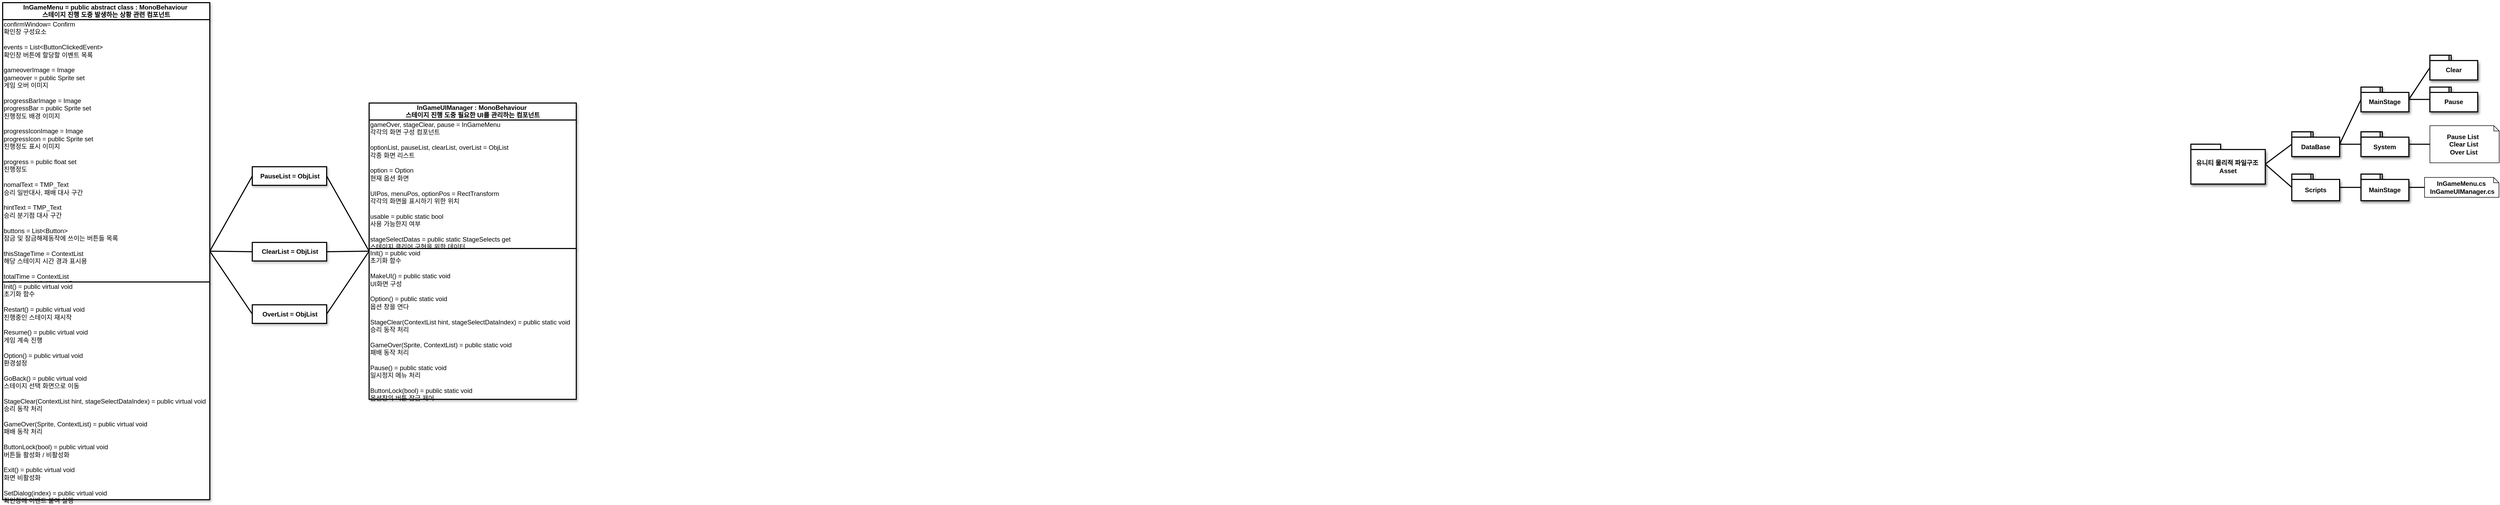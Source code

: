 <mxfile version="21.6.6" type="device">
  <diagram id="lUZkVCwg9ERrZkaZSjpY" name="페이지-1">
    <mxGraphModel dx="1434" dy="733" grid="1" gridSize="10" guides="1" tooltips="1" connect="1" arrows="1" fold="1" page="1" pageScale="1" pageWidth="827" pageHeight="1169" background="#FFFFFF" math="0" shadow="0">
      <root>
        <mxCell id="0" />
        <mxCell id="1" parent="0" />
        <mxCell id="2" style="shape=rect;fillColor=none;strokeColor=none;shadow=1;strokeWidth=2;opacity=100.0;gliffyId=0;" parent="1" vertex="1">
          <mxGeometry x="50" y="41" width="390" height="936" as="geometry" />
        </mxCell>
        <mxCell id="3" value="&lt;div style=&#39;width: 387.0px;height:auto;word-break: break-word;&#39;&gt;&lt;div align=&quot;center&quot;&gt;&lt;span style=&quot;font-size: 12px; font-family: Arial; white-space: pre-wrap; font-weight: bold; text-decoration: none; line-height: 14px; color: rgb(0, 0, 0);&quot;&gt;InGameMenu = public abstract class : MonoBehaviour &lt;/span&gt;&lt;/div&gt;&lt;div align=&quot;center&quot;&gt;&lt;span style=&quot;font-size: 12px; font-family: Arial; white-space: pre-wrap; font-weight: bold; text-decoration: none; line-height: 14px; color: rgb(0, 0, 0);&quot;&gt;스테이지 진행 도중 발생하는 상황 관련 컴포넌트&lt;/span&gt;&lt;/div&gt;&lt;/div&gt;" style="shape=rect;shadow=1;strokeWidth=2;fillColor=#ffffff;strokeColor=#000000;opacity=100.0;html=1;nl2Br=0;verticalAlign=top;align=center;spacingLeft=0.0;spacingRight=0;spacingTop=-5.0;spacingBottom=2;whiteSpace=wrap;gliffyId=1;" parent="2" vertex="1">
          <mxGeometry width="390" height="32" as="geometry" />
        </mxCell>
        <mxCell id="4" value="&lt;div style=&#39;width: 387.0px;height:auto;word-break: break-word;&#39;&gt;&lt;div align=&quot;left&quot;&gt;&lt;span style=&quot;font-size: 12px; font-family: Arial; white-space: pre-wrap; font-weight: normal; text-decoration: none; line-height: 14px; color: rgb(0, 0, 0);&quot;&gt;confirmWindow= Confirm &lt;/span&gt;&lt;/div&gt;&lt;div align=&quot;left&quot;&gt;&lt;span style=&quot;font-size: 12px; font-family: Arial; white-space: pre-wrap; font-weight: normal; text-decoration: none; line-height: 14px; color: rgb(0, 0, 0);&quot;&gt;확인창 구성요소 &lt;/span&gt;&lt;/div&gt;&lt;div align=&quot;left&quot;&gt;&lt;span style=&quot;font-size: 12px; font-family: Arial; white-space: pre-wrap; font-weight: normal; text-decoration: none; line-height: 14px; color: rgb(0, 0, 0);&quot;&gt; &lt;/span&gt;&lt;/div&gt;&lt;div align=&quot;left&quot;&gt;&lt;span style=&quot;font-size: 12px; font-family: Arial; white-space: pre-wrap; font-weight: normal; text-decoration: none; line-height: 14px; color: rgb(0, 0, 0);&quot;&gt;events = List&amp;lt;ButtonClickedEvent&amp;gt;  &lt;/span&gt;&lt;/div&gt;&lt;div align=&quot;left&quot;&gt;&lt;span style=&quot;font-size: 12px; font-family: Arial; white-space: pre-wrap; font-weight: normal; text-decoration: none; line-height: 14px; color: rgb(0, 0, 0);&quot;&gt;확인창 버튼에 할당할 이벤트 목록 &lt;/span&gt;&lt;/div&gt;&lt;div align=&quot;left&quot;&gt;&lt;span style=&quot;font-size: 12px; font-family: Arial; white-space: pre-wrap; font-weight: normal; text-decoration: none; line-height: 14px; color: rgb(0, 0, 0);&quot;&gt; &lt;/span&gt;&lt;/div&gt;&lt;div align=&quot;left&quot;&gt;&lt;span style=&quot;font-size: 12px; font-family: Arial; white-space: pre-wrap; font-weight: normal; text-decoration: none; line-height: 14px; color: rgb(0, 0, 0);&quot;&gt;gameoverImage = Image &lt;/span&gt;&lt;/div&gt;&lt;div align=&quot;left&quot;&gt;&lt;span style=&quot;font-size: 12px; font-family: Arial; white-space: pre-wrap; font-weight: normal; text-decoration: none; line-height: 14px; color: rgb(0, 0, 0);&quot;&gt;gameover = public Sprite set &lt;/span&gt;&lt;/div&gt;&lt;div align=&quot;left&quot;&gt;&lt;span style=&quot;font-size: 12px; font-family: Arial; white-space: pre-wrap; font-weight: normal; text-decoration: none; line-height: 14px; color: rgb(0, 0, 0);&quot;&gt;게임 오버 이미지 &lt;/span&gt;&lt;/div&gt;&lt;div align=&quot;left&quot;&gt;&lt;span style=&quot;font-size: 12px; font-family: Arial; white-space: pre-wrap; font-weight: normal; text-decoration: none; line-height: 14px; color: rgb(0, 0, 0);&quot;&gt; &lt;/span&gt;&lt;/div&gt;&lt;div align=&quot;left&quot;&gt;&lt;span style=&quot;font-size: 12px; font-family: Arial; white-space: pre-wrap; font-weight: normal; text-decoration: none; line-height: 14px; color: rgb(0, 0, 0);&quot;&gt;progressBarImage = Image &lt;/span&gt;&lt;/div&gt;&lt;div align=&quot;left&quot;&gt;&lt;span style=&quot;font-size: 12px; font-family: Arial; white-space: pre-wrap; font-weight: normal; text-decoration: none; line-height: 14px; color: rgb(0, 0, 0);&quot;&gt;progressBar = public Sprite set &lt;/span&gt;&lt;/div&gt;&lt;div align=&quot;left&quot;&gt;&lt;span style=&quot;font-size: 12px; font-family: Arial; white-space: pre-wrap; font-weight: normal; text-decoration: none; line-height: 14px; color: rgb(0, 0, 0);&quot;&gt;진행정도 배경 이미지 &lt;/span&gt;&lt;/div&gt;&lt;div align=&quot;left&quot;&gt;&lt;span style=&quot;font-size: 12px; font-family: Arial; white-space: pre-wrap; font-weight: normal; text-decoration: none; line-height: 14px; color: rgb(0, 0, 0);&quot;&gt; &lt;/span&gt;&lt;/div&gt;&lt;div align=&quot;left&quot;&gt;&lt;span style=&quot;font-size: 12px; font-family: Arial; white-space: pre-wrap; font-weight: normal; text-decoration: none; line-height: 14px; color: rgb(0, 0, 0);&quot;&gt;progressIconImage = Image &lt;/span&gt;&lt;/div&gt;&lt;div align=&quot;left&quot;&gt;&lt;span style=&quot;font-size: 12px; font-family: Arial; white-space: pre-wrap; font-weight: normal; text-decoration: none; line-height: 14px; color: rgb(0, 0, 0);&quot;&gt;progressIcon = public Sprite set &lt;/span&gt;&lt;/div&gt;&lt;div align=&quot;left&quot;&gt;&lt;span style=&quot;font-size: 12px; font-family: Arial; white-space: pre-wrap; font-weight: normal; text-decoration: none; line-height: 14px; color: rgb(0, 0, 0);&quot;&gt;진행정도 표시 이미지 &lt;/span&gt;&lt;/div&gt;&lt;div align=&quot;left&quot;&gt;&lt;span style=&quot;font-size: 12px; font-family: Arial; white-space: pre-wrap; font-weight: normal; text-decoration: none; line-height: 14px; color: rgb(0, 0, 0);&quot;&gt; &lt;/span&gt;&lt;/div&gt;&lt;div align=&quot;left&quot;&gt;&lt;span style=&quot;font-size: 12px; font-family: Arial; white-space: pre-wrap; font-weight: normal; text-decoration: none; line-height: 14px; color: rgb(0, 0, 0);&quot;&gt;progress = public float set &lt;/span&gt;&lt;/div&gt;&lt;div align=&quot;left&quot;&gt;&lt;span style=&quot;font-size: 12px; font-family: Arial; white-space: pre-wrap; font-weight: normal; text-decoration: none; line-height: 14px; color: rgb(0, 0, 0);&quot;&gt;진행정도 &lt;/span&gt;&lt;/div&gt;&lt;div align=&quot;left&quot;&gt;&lt;span style=&quot;font-size: 12px; font-family: Arial; white-space: pre-wrap; font-weight: normal; text-decoration: none; line-height: 14px; color: rgb(0, 0, 0);&quot;&gt; &lt;/span&gt;&lt;/div&gt;&lt;div align=&quot;left&quot;&gt;&lt;span style=&quot;font-size: 12px; font-family: Arial; white-space: pre-wrap; font-weight: normal; text-decoration: none; line-height: 14px; color: rgb(0, 0, 0);&quot;&gt;nomalText = TMP_Text &lt;/span&gt;&lt;/div&gt;&lt;div align=&quot;left&quot;&gt;&lt;span style=&quot;font-size: 12px; font-family: Arial; white-space: pre-wrap; font-weight: normal; text-decoration: none; line-height: 14px; color: rgb(0, 0, 0);&quot;&gt;승리 일반대사, 패배 대사 구간 &lt;/span&gt;&lt;/div&gt;&lt;div align=&quot;left&quot;&gt;&lt;span style=&quot;font-size: 12px; font-family: Arial; white-space: pre-wrap; font-weight: normal; text-decoration: none; line-height: 14px; color: rgb(0, 0, 0);&quot;&gt; &lt;/span&gt;&lt;/div&gt;&lt;div align=&quot;left&quot;&gt;&lt;span style=&quot;font-size: 12px; font-family: Arial; white-space: pre-wrap; font-weight: normal; text-decoration: none; line-height: 14px; color: rgb(0, 0, 0);&quot;&gt;hintText = TMP_Text &lt;/span&gt;&lt;/div&gt;&lt;div align=&quot;left&quot;&gt;&lt;span style=&quot;font-size: 12px; font-family: Arial; white-space: pre-wrap; font-weight: normal; text-decoration: none; line-height: 14px; color: rgb(0, 0, 0);&quot;&gt;승리 분기점 대사 구간 &lt;/span&gt;&lt;/div&gt;&lt;div align=&quot;left&quot;&gt;&lt;span style=&quot;font-size: 12px; font-family: Arial; white-space: pre-wrap; font-weight: normal; text-decoration: none; line-height: 14px; color: rgb(0, 0, 0);&quot;&gt; &lt;/span&gt;&lt;/div&gt;&lt;div align=&quot;left&quot;&gt;&lt;span style=&quot;font-size: 12px; font-family: Arial; white-space: pre-wrap; font-weight: normal; text-decoration: none; line-height: 14px; color: rgb(0, 0, 0);&quot;&gt;buttons = List&amp;lt;Button&amp;gt; &lt;/span&gt;&lt;/div&gt;&lt;div align=&quot;left&quot;&gt;&lt;span style=&quot;font-size: 12px; font-family: Arial; white-space: pre-wrap; font-weight: normal; text-decoration: none; line-height: 14px; color: rgb(0, 0, 0);&quot;&gt;잠금 및 잠금해제동작에 쓰이는 버튼들 목록 &lt;/span&gt;&lt;/div&gt;&lt;div align=&quot;left&quot;&gt;&lt;span style=&quot;font-size: 12px; font-family: Arial; white-space: pre-wrap; font-weight: normal; text-decoration: none; line-height: 14px; color: rgb(0, 0, 0);&quot;&gt; &lt;/span&gt;&lt;/div&gt;&lt;div align=&quot;left&quot;&gt;&lt;span style=&quot;font-size: 12px; font-family: Arial; white-space: pre-wrap; font-weight: normal; text-decoration: none; line-height: 14px; color: rgb(0, 0, 0);&quot;&gt;thisStageTime = ContextList  &lt;/span&gt;&lt;/div&gt;&lt;div align=&quot;left&quot;&gt;&lt;span style=&quot;font-size: 12px; font-family: Arial; white-space: pre-wrap; font-weight: normal; text-decoration: none; line-height: 14px; color: rgb(0, 0, 0);&quot;&gt;해당 스테이지 시간 경과 표시용 &lt;/span&gt;&lt;/div&gt;&lt;div align=&quot;left&quot;&gt;&lt;span style=&quot;font-size: 12px; font-family: Arial; white-space: pre-wrap; font-weight: normal; text-decoration: none; line-height: 14px; color: rgb(0, 0, 0);&quot;&gt; &lt;/span&gt;&lt;/div&gt;&lt;div align=&quot;left&quot;&gt;&lt;span style=&quot;font-size: 12px; font-family: Arial; white-space: pre-wrap; font-weight: normal; text-decoration: none; line-height: 14px; color: rgb(0, 0, 0);&quot;&gt;totalTime = ContextList  &lt;/span&gt;&lt;/div&gt;&lt;div align=&quot;left&quot;&gt;&lt;span style=&quot;font-size: 12px; font-family: Arial; white-space: pre-wrap; font-weight: normal; text-decoration: none; line-height: 14px; color: rgb(0, 0, 0);&quot;&gt;전체 게임 진행시간 표기용&lt;/span&gt;&lt;/div&gt;&lt;/div&gt;" style="shape=rect;shadow=1;strokeWidth=2;fillColor=#ffffff;strokeColor=#000000;opacity=100.0;html=1;nl2Br=0;verticalAlign=top;align=left;spacingLeft=0.0;spacingRight=0;spacingTop=-5.0;spacingBottom=2;whiteSpace=wrap;gliffyId=3;" parent="2" vertex="1">
          <mxGeometry y="32" width="390" height="494" as="geometry" />
        </mxCell>
        <mxCell id="5" value="&lt;div style=&#39;width: 387.0px;height:auto;word-break: break-word;&#39;&gt;&lt;div align=&quot;left&quot;&gt;&lt;span style=&quot;font-size: 12px; font-family: Arial; white-space: pre-wrap; font-weight: normal; text-decoration: none; line-height: 14px; color: rgb(0, 0, 0);&quot;&gt;Init() = public virtual void &lt;/span&gt;&lt;/div&gt;&lt;div align=&quot;left&quot;&gt;&lt;span style=&quot;font-size: 12px; font-family: Arial; white-space: pre-wrap; font-weight: normal; text-decoration: none; line-height: 14px; color: rgb(0, 0, 0);&quot;&gt;초기화 함수 &lt;/span&gt;&lt;/div&gt;&lt;div align=&quot;left&quot;&gt;&lt;span style=&quot;font-size: 12px; font-family: Arial; white-space: pre-wrap; font-weight: normal; text-decoration: none; line-height: 14px; color: rgb(0, 0, 0);&quot;&gt; &lt;/span&gt;&lt;/div&gt;&lt;div align=&quot;left&quot;&gt;&lt;span style=&quot;font-size: 12px; font-family: Arial; white-space: pre-wrap; font-weight: normal; text-decoration: none; line-height: 14px; color: rgb(0, 0, 0);&quot;&gt;Restart() = public virtual void &lt;/span&gt;&lt;/div&gt;&lt;div align=&quot;left&quot;&gt;&lt;span style=&quot;font-size: 12px; font-family: Arial; white-space: pre-wrap; font-weight: normal; text-decoration: none; line-height: 14px; color: rgb(0, 0, 0);&quot;&gt;진행중인 스테이지 재시작 &lt;/span&gt;&lt;/div&gt;&lt;div align=&quot;left&quot;&gt;&lt;span style=&quot;font-size: 12px; font-family: Arial; white-space: pre-wrap; font-weight: normal; text-decoration: none; line-height: 14px; color: rgb(0, 0, 0);&quot;&gt; &lt;/span&gt;&lt;/div&gt;&lt;div align=&quot;left&quot;&gt;&lt;span style=&quot;font-size: 12px; font-family: Arial; white-space: pre-wrap; font-weight: normal; text-decoration: none; line-height: 14px; color: rgb(0, 0, 0);&quot;&gt;Resume() = public virtual void &lt;/span&gt;&lt;/div&gt;&lt;div align=&quot;left&quot;&gt;&lt;span style=&quot;font-size: 12px; font-family: Arial; white-space: pre-wrap; font-weight: normal; text-decoration: none; line-height: 14px; color: rgb(0, 0, 0);&quot;&gt;게임 계속 진행 &lt;/span&gt;&lt;/div&gt;&lt;div align=&quot;left&quot;&gt;&lt;span style=&quot;font-size: 12px; font-family: Arial; white-space: pre-wrap; font-weight: normal; text-decoration: none; line-height: 14px; color: rgb(0, 0, 0);&quot;&gt; &lt;/span&gt;&lt;/div&gt;&lt;div align=&quot;left&quot;&gt;&lt;span style=&quot;font-size: 12px; font-family: Arial; white-space: pre-wrap; font-weight: normal; text-decoration: none; line-height: 14px; color: rgb(0, 0, 0);&quot;&gt;Option() = public virtual void &lt;/span&gt;&lt;/div&gt;&lt;div align=&quot;left&quot;&gt;&lt;span style=&quot;font-size: 12px; font-family: Arial; white-space: pre-wrap; font-weight: normal; text-decoration: none; line-height: 14px; color: rgb(0, 0, 0);&quot;&gt;환경설정 &lt;/span&gt;&lt;/div&gt;&lt;div align=&quot;left&quot;&gt;&lt;span style=&quot;font-size: 12px; font-family: Arial; white-space: pre-wrap; font-weight: normal; text-decoration: none; line-height: 14px; color: rgb(0, 0, 0);&quot;&gt; &lt;/span&gt;&lt;/div&gt;&lt;div align=&quot;left&quot;&gt;&lt;span style=&quot;font-size: 12px; font-family: Arial; white-space: pre-wrap; font-weight: normal; text-decoration: none; line-height: 14px; color: rgb(0, 0, 0);&quot;&gt;GoBack() = public virtual void &lt;/span&gt;&lt;/div&gt;&lt;div align=&quot;left&quot;&gt;&lt;span style=&quot;font-size: 12px; font-family: Arial; white-space: pre-wrap; font-weight: normal; text-decoration: none; line-height: 14px; color: rgb(0, 0, 0);&quot;&gt;스테이지 선택 화면으로 이동 &lt;/span&gt;&lt;/div&gt;&lt;div align=&quot;left&quot;&gt;&lt;span style=&quot;font-size: 12px; font-family: Arial; white-space: pre-wrap; font-weight: normal; text-decoration: none; line-height: 14px; color: rgb(0, 0, 0);&quot;&gt; &lt;/span&gt;&lt;/div&gt;&lt;div align=&quot;left&quot;&gt;&lt;span style=&quot;font-size: 12px; font-family: Arial; white-space: pre-wrap; font-weight: normal; text-decoration: none; line-height: 14px; color: rgb(0, 0, 0);&quot;&gt;StageClear(ContextList hint, stageSelectDataIndex) = public virtual void &lt;/span&gt;&lt;/div&gt;&lt;div align=&quot;left&quot;&gt;&lt;span style=&quot;font-size: 12px; font-family: Arial; white-space: pre-wrap; font-weight: normal; text-decoration: none; line-height: 14px; color: rgb(0, 0, 0);&quot;&gt;승리 동작 처리 &lt;/span&gt;&lt;/div&gt;&lt;div align=&quot;left&quot;&gt;&lt;span style=&quot;font-size: 12px; font-family: Arial; white-space: pre-wrap; font-weight: normal; text-decoration: none; line-height: 14px; color: rgb(0, 0, 0);&quot;&gt; &lt;/span&gt;&lt;/div&gt;&lt;div align=&quot;left&quot;&gt;&lt;span style=&quot;font-size: 12px; font-family: Arial; white-space: pre-wrap; font-weight: normal; text-decoration: none; line-height: 14px; color: rgb(0, 0, 0);&quot;&gt;GameOver(Sprite, ContextList) = public virtual void &lt;/span&gt;&lt;/div&gt;&lt;div align=&quot;left&quot;&gt;&lt;span style=&quot;font-size: 12px; font-family: Arial; white-space: pre-wrap; font-weight: normal; text-decoration: none; line-height: 14px; color: rgb(0, 0, 0);&quot;&gt;패배 동작 처리 &lt;/span&gt;&lt;/div&gt;&lt;div align=&quot;left&quot;&gt;&lt;span style=&quot;font-size: 12px; font-family: Arial; white-space: pre-wrap; font-weight: normal; text-decoration: none; line-height: 14px; color: rgb(0, 0, 0);&quot;&gt; &lt;/span&gt;&lt;/div&gt;&lt;div align=&quot;left&quot;&gt;&lt;span style=&quot;font-size: 12px; font-family: Arial; white-space: pre-wrap; font-weight: normal; text-decoration: none; line-height: 14px; color: rgb(0, 0, 0);&quot;&gt;ButtonLock(bool) = public virtual void &lt;/span&gt;&lt;/div&gt;&lt;div align=&quot;left&quot;&gt;&lt;span style=&quot;font-size: 12px; font-family: Arial; white-space: pre-wrap; font-weight: normal; text-decoration: none; line-height: 14px; color: rgb(0, 0, 0);&quot;&gt;버튼들 활성화 / 비활성화 &lt;/span&gt;&lt;/div&gt;&lt;div align=&quot;left&quot;&gt;&lt;span style=&quot;font-size: 12px; font-family: Arial; white-space: pre-wrap; font-weight: normal; text-decoration: none; line-height: 14px; color: rgb(0, 0, 0);&quot;&gt; &lt;/span&gt;&lt;/div&gt;&lt;div align=&quot;left&quot;&gt;&lt;span style=&quot;font-size: 12px; font-family: Arial; white-space: pre-wrap; font-weight: normal; text-decoration: none; line-height: 14px; color: rgb(0, 0, 0);&quot;&gt;Exit() = public virtual void &lt;/span&gt;&lt;/div&gt;&lt;div align=&quot;left&quot;&gt;&lt;span style=&quot;font-size: 12px; font-family: Arial; white-space: pre-wrap; font-weight: normal; text-decoration: none; line-height: 14px; color: rgb(0, 0, 0);&quot;&gt;화면 비활성화 &lt;/span&gt;&lt;/div&gt;&lt;div align=&quot;left&quot;&gt;&lt;span style=&quot;font-size: 12px; font-family: Arial; white-space: pre-wrap; font-weight: normal; text-decoration: none; line-height: 14px; color: rgb(0, 0, 0);&quot;&gt; &lt;/span&gt;&lt;/div&gt;&lt;div align=&quot;left&quot;&gt;&lt;span style=&quot;font-size: 12px; font-family: Arial; white-space: pre-wrap; font-weight: normal; text-decoration: none; line-height: 14px; color: rgb(0, 0, 0);&quot;&gt;SetDialog(index) = public virtual void  &lt;/span&gt;&lt;/div&gt;&lt;div align=&quot;left&quot;&gt;&lt;span style=&quot;font-size: 12px; font-family: Arial; white-space: pre-wrap; font-weight: normal; text-decoration: none; line-height: 14px; color: rgb(0, 0, 0);&quot;&gt;확인창에 이벤트 붙여 실행&lt;/span&gt;&lt;/div&gt;&lt;/div&gt;" style="shape=rect;shadow=1;strokeWidth=2;fillColor=#ffffff;strokeColor=#000000;opacity=100.0;html=1;nl2Br=0;verticalAlign=top;align=left;spacingLeft=0.0;spacingRight=0;spacingTop=-5.0;spacingBottom=2;whiteSpace=wrap;gliffyId=5;" parent="2" vertex="1">
          <mxGeometry y="526" width="390" height="410" as="geometry" />
        </mxCell>
        <mxCell id="6" style="shape=folder;fontStyle=1;spacingTop=10;tabWidth=40;tabHeight=14;tabPosition=left;shadow=1;strokeWidth=2;fillColor=#FFFFFF;strokeColor=#000000;opacity=100.0;gliffyId=235;" parent="1" vertex="1">
          <mxGeometry x="4170" y="307.568" width="140" height="75" as="geometry" />
        </mxCell>
        <mxCell id="7" style="shape=rect;shadow=1;strokeWidth=2;fillColor=#FFFFFF;strokeColor=#000000;opacity=100.0;gliffyId=236;" parent="6" vertex="1">
          <mxGeometry width="56" height="10" as="geometry" />
        </mxCell>
        <mxCell id="8" value="&lt;div style=&#39;width: 137.0px;height:auto;word-break: break-word;&#39;&gt;&lt;div align=&quot;center&quot;&gt;&lt;span style=&quot;font-size: 12px; font-family: Arial; white-space: pre-wrap; font-weight: bold; text-decoration: none; line-height: 14px; color: rgb(0, 0, 0);&quot;&gt;유니티 물리적 파일구조 &lt;/span&gt;&lt;/div&gt;&lt;div align=&quot;center&quot;&gt;&lt;span style=&quot;font-size: 12px; font-family: Arial; white-space: pre-wrap; font-weight: bold; text-decoration: none; line-height: 14px; color: rgb(0, 0, 0);&quot;&gt;Asset&lt;/span&gt;&lt;/div&gt;&lt;/div&gt;" style="shape=rect;shadow=1;strokeWidth=2;fillColor=#FFFFFF;strokeColor=#000000;opacity=100.0;html=1;nl2Br=0;verticalAlign=middle;align=center;spacingLeft=0.0;spacingRight=0;whiteSpace=wrap;gliffyId=237;" parent="6" vertex="1">
          <mxGeometry y="10" width="140" height="65" as="geometry" />
        </mxCell>
        <mxCell id="9" style="shape=folder;fontStyle=1;spacingTop=10;tabWidth=40;tabHeight=14;tabPosition=left;shadow=1;strokeWidth=2;fillColor=#FFFFFF;strokeColor=#000000;opacity=100.0;gliffyId=226;" parent="1" vertex="1">
          <mxGeometry x="4360" y="363.901" width="90" height="50" as="geometry" />
        </mxCell>
        <mxCell id="10" style="shape=rect;shadow=1;strokeWidth=2;fillColor=#FFFFFF;strokeColor=#000000;opacity=100.0;gliffyId=227;" parent="9" vertex="1">
          <mxGeometry width="36" height="10" as="geometry" />
        </mxCell>
        <mxCell id="11" value="&lt;div style=&#39;width: 87.0px;height:auto;word-break: break-word;&#39;&gt;&lt;div align=&quot;center&quot;&gt;&lt;span style=&quot;font-size: 12px; font-family: Arial; white-space: pre-wrap; font-weight: bold; text-decoration: none; line-height: 14px; color: rgb(0, 0, 0);&quot;&gt;Scripts&lt;/span&gt;&lt;/div&gt;&lt;/div&gt;" style="shape=rect;shadow=1;strokeWidth=2;fillColor=#FFFFFF;strokeColor=#000000;opacity=100.0;html=1;nl2Br=0;verticalAlign=middle;align=center;spacingLeft=0.0;spacingRight=0;whiteSpace=wrap;gliffyId=228;" parent="9" vertex="1">
          <mxGeometry y="10" width="90" height="40" as="geometry" />
        </mxCell>
        <mxCell id="12" style="shape=filledEdge;strokeWidth=2;strokeColor=#000000;fillColor=none;startArrow=none;startFill=0;startSize=6;endArrow=none;endFill=0;endSize=6;rounded=0;gliffyId=225;exitX=0.0;exitY=0.5;exitPerimeter=0;entryX=1.0;entryY=0.5;entryPerimeter=0;" parent="1" source="9" target="6" edge="1">
          <mxGeometry width="100" height="100" relative="1" as="geometry">
            <Array as="points">
              <mxPoint x="4360" y="388.901" />
              <mxPoint x="4310" y="345.068" />
            </Array>
          </mxGeometry>
        </mxCell>
        <mxCell id="13" value="&lt;div style=&#39;width: 131.4px;height:auto;word-break: break-word;&#39;&gt;&lt;div align=&quot;center&quot;&gt;&lt;span style=&quot;font-size: 12px; font-family: Arial; white-space: pre-wrap; font-weight: bold; text-decoration: none; line-height: 14px; color: rgb(0, 0, 0);&quot;&gt;InGameMenu.cs &lt;/span&gt;&lt;/div&gt;&lt;div align=&quot;center&quot;&gt;&lt;span style=&quot;font-size: 12px; font-family: Arial; white-space: pre-wrap; font-weight: bold; text-decoration: none; line-height: 14px; color: rgb(0, 0, 0);&quot;&gt;InGameUIManager.cs&lt;/span&gt;&lt;/div&gt;&lt;/div&gt;" style="shape=note;size=10;shadow=0;strokeWidth=1;fillColor=#FFFFFF;strokeColor=#000000;opacity=100.0;html=1;nl2Br=0;verticalAlign=middle;align=center;spacingLeft=2.8;spacingRight=0;whiteSpace=wrap;gliffyId=218;" parent="1" vertex="1">
          <mxGeometry x="4610" y="370.151" width="140" height="37.5" as="geometry" />
        </mxCell>
        <mxCell id="14" style="shape=filledEdge;strokeWidth=2;strokeColor=#000000;fillColor=none;startArrow=none;startFill=0;startSize=6;endArrow=none;endFill=0;endSize=6;rounded=0;gliffyId=217;edgeStyle=orthogonalEdgeStyle;" parent="1" source="13" target="15" edge="1">
          <mxGeometry width="100" height="100" relative="1" as="geometry">
            <Array as="points">
              <mxPoint x="4610" y="388.901" />
              <mxPoint x="4580.353" y="388.901" />
            </Array>
          </mxGeometry>
        </mxCell>
        <mxCell id="15" style="shape=folder;fontStyle=1;spacingTop=10;tabWidth=40;tabHeight=14;tabPosition=left;shadow=1;strokeWidth=2;fillColor=#FFFFFF;strokeColor=#000000;opacity=100.0;gliffyId=194;" parent="1" vertex="1">
          <mxGeometry x="4490.353" y="363.901" width="90" height="50" as="geometry" />
        </mxCell>
        <mxCell id="16" style="shape=rect;shadow=1;strokeWidth=2;fillColor=#FFFFFF;strokeColor=#000000;opacity=100.0;gliffyId=195;" parent="15" vertex="1">
          <mxGeometry width="36" height="10" as="geometry" />
        </mxCell>
        <mxCell id="17" value="&lt;div style=&#39;width: 87.0px;height:auto;word-break: break-word;&#39;&gt;&lt;div align=&quot;center&quot;&gt;&lt;span style=&quot;font-size: 12px; font-family: Arial; white-space: pre-wrap; font-weight: bold; text-decoration: none; line-height: 14px; color: rgb(0, 0, 0);&quot;&gt;MainStage&lt;/span&gt;&lt;/div&gt;&lt;/div&gt;" style="shape=rect;shadow=1;strokeWidth=2;fillColor=#FFFFFF;strokeColor=#000000;opacity=100.0;html=1;nl2Br=0;verticalAlign=middle;align=center;spacingLeft=0.0;spacingRight=0;whiteSpace=wrap;gliffyId=196;" parent="15" vertex="1">
          <mxGeometry y="10" width="90" height="40" as="geometry" />
        </mxCell>
        <mxCell id="18" style="shape=filledEdge;strokeWidth=2;strokeColor=#000000;fillColor=none;startArrow=none;startFill=0;startSize=6;endArrow=none;endFill=0;endSize=6;rounded=0;gliffyId=193;edgeStyle=orthogonalEdgeStyle;" parent="1" source="15" target="9" edge="1">
          <mxGeometry width="100" height="100" relative="1" as="geometry">
            <Array as="points">
              <mxPoint x="4490.353" y="388.901" />
              <mxPoint x="4450" y="388.901" />
            </Array>
          </mxGeometry>
        </mxCell>
        <mxCell id="19" style="shape=folder;fontStyle=1;spacingTop=10;tabWidth=40;tabHeight=14;tabPosition=left;shadow=1;strokeWidth=2;fillColor=#FFFFFF;strokeColor=#000000;opacity=100.0;gliffyId=189;" parent="1" vertex="1">
          <mxGeometry x="4360" y="284.287" width="90" height="46.562" as="geometry" />
        </mxCell>
        <mxCell id="20" style="shape=rect;shadow=1;strokeWidth=2;fillColor=#FFFFFF;strokeColor=#000000;opacity=100.0;gliffyId=190;" parent="19" vertex="1">
          <mxGeometry width="36" height="10" as="geometry" />
        </mxCell>
        <mxCell id="21" value="&lt;div style=&#39;width: 87.0px;height:auto;word-break: break-word;&#39;&gt;&lt;div align=&quot;center&quot;&gt;&lt;span style=&quot;font-size: 12px; font-family: Arial; white-space: pre-wrap; font-weight: bold; text-decoration: none; line-height: 14px; color: rgb(0, 0, 0);&quot;&gt;DataBase&lt;/span&gt;&lt;/div&gt;&lt;/div&gt;" style="shape=rect;shadow=1;strokeWidth=2;fillColor=#FFFFFF;strokeColor=#000000;opacity=100.0;html=1;nl2Br=0;verticalAlign=middle;align=center;spacingLeft=0.0;spacingRight=0;whiteSpace=wrap;gliffyId=191;" parent="19" vertex="1">
          <mxGeometry y="10" width="90" height="36.562" as="geometry" />
        </mxCell>
        <mxCell id="22" style="shape=filledEdge;strokeWidth=2;strokeColor=#000000;fillColor=none;startArrow=none;startFill=0;startSize=6;endArrow=none;endFill=0;endSize=6;rounded=0;gliffyId=188;exitX=1.0;exitY=0.5;exitPerimeter=0;entryX=0.0;entryY=0.5;entryPerimeter=0;" parent="1" source="6" target="19" edge="1">
          <mxGeometry width="100" height="100" relative="1" as="geometry">
            <Array as="points">
              <mxPoint x="4310" y="345.068" />
              <mxPoint x="4360" y="307.568" />
            </Array>
          </mxGeometry>
        </mxCell>
        <mxCell id="23" style="shape=rect;fillColor=none;strokeColor=none;shadow=1;strokeWidth=2;opacity=100.0;gliffyId=254;" parent="1" vertex="1">
          <mxGeometry x="740" y="230" width="390" height="558" as="geometry" />
        </mxCell>
        <mxCell id="24" value="&lt;div style=&#39;width: 387.0px;height:auto;word-break: break-word;&#39;&gt;&lt;div align=&quot;center&quot;&gt;&lt;span style=&quot;font-size: 12px; font-family: Arial; white-space: pre-wrap; font-weight: bold; text-decoration: none; line-height: 14px; color: rgb(0, 0, 0);&quot;&gt;InGameUIManager : MonoBehaviour &lt;/span&gt;&lt;/div&gt;&lt;div align=&quot;center&quot;&gt;&lt;span style=&quot;font-size: 12px; font-family: Arial; white-space: pre-wrap; font-weight: bold; text-decoration: none; line-height: 14px; color: rgb(0, 0, 0);&quot;&gt;스테이지 진행 도중 필요한 UI를 관리하는 컴포넌트&lt;/span&gt;&lt;/div&gt;&lt;/div&gt;" style="shape=rect;shadow=1;strokeWidth=2;fillColor=#ffffff;strokeColor=#000000;opacity=100.0;html=1;nl2Br=0;verticalAlign=top;align=center;spacingLeft=0.0;spacingRight=0;spacingTop=-5.0;spacingBottom=2;whiteSpace=wrap;gliffyId=255;" parent="23" vertex="1">
          <mxGeometry width="390" height="32" as="geometry" />
        </mxCell>
        <mxCell id="25" value="&lt;div style=&#39;width: 387.0px;height:auto;word-break: break-word;&#39;&gt;&lt;div align=&quot;left&quot;&gt;&lt;span style=&quot;font-size: 12px; font-family: Arial; white-space: pre-wrap; font-weight: normal; text-decoration: none; line-height: 14px; color: rgb(0, 0, 0);&quot;&gt;gameOver, stageClear, pause = InGameMenu  &lt;/span&gt;&lt;/div&gt;&lt;div align=&quot;left&quot;&gt;&lt;span style=&quot;font-size: 12px; font-family: Arial; white-space: pre-wrap; font-weight: normal; text-decoration: none; line-height: 14px; color: rgb(0, 0, 0);&quot;&gt;각각의 화면 구성 컴포넌트 &lt;/span&gt;&lt;/div&gt;&lt;div align=&quot;left&quot;&gt;&lt;span style=&quot;font-size: 12px; font-family: Arial; white-space: pre-wrap; font-weight: normal; text-decoration: none; line-height: 14px; color: rgb(0, 0, 0);&quot;&gt; &lt;/span&gt;&lt;/div&gt;&lt;div align=&quot;left&quot;&gt;&lt;span style=&quot;font-size: 12px; font-family: Arial; white-space: pre-wrap; font-weight: normal; text-decoration: none; line-height: 14px; color: rgb(0, 0, 0);&quot;&gt;optionList, pauseList, clearList, overList = ObjList &lt;/span&gt;&lt;/div&gt;&lt;div align=&quot;left&quot;&gt;&lt;span style=&quot;font-size: 12px; font-family: Arial; white-space: pre-wrap; font-weight: normal; text-decoration: none; line-height: 14px; color: rgb(0, 0, 0);&quot;&gt;각종 화면 리스트 &lt;/span&gt;&lt;/div&gt;&lt;div align=&quot;left&quot;&gt;&lt;span style=&quot;font-size: 12px; font-family: Arial; white-space: pre-wrap; font-weight: normal; text-decoration: none; line-height: 14px; color: rgb(0, 0, 0);&quot;&gt; &lt;/span&gt;&lt;/div&gt;&lt;div align=&quot;left&quot;&gt;&lt;span style=&quot;font-size: 12px; font-family: Arial; white-space: pre-wrap; font-weight: normal; text-decoration: none; line-height: 14px; color: rgb(0, 0, 0);&quot;&gt;option = Option  &lt;/span&gt;&lt;/div&gt;&lt;div align=&quot;left&quot;&gt;&lt;span style=&quot;font-size: 12px; font-family: Arial; white-space: pre-wrap; font-weight: normal; text-decoration: none; line-height: 14px; color: rgb(0, 0, 0);&quot;&gt;현재 옵션 화면 &lt;/span&gt;&lt;/div&gt;&lt;div align=&quot;left&quot;&gt;&lt;span style=&quot;font-size: 12px; font-family: Arial; white-space: pre-wrap; font-weight: normal; text-decoration: none; line-height: 14px; color: rgb(0, 0, 0);&quot;&gt; &lt;/span&gt;&lt;/div&gt;&lt;div align=&quot;left&quot;&gt;&lt;span style=&quot;font-size: 12px; font-family: Arial; white-space: pre-wrap; font-weight: normal; text-decoration: none; line-height: 14px; color: rgb(0, 0, 0);&quot;&gt;UIPos, menuPos, optionPos = RectTransform &lt;/span&gt;&lt;/div&gt;&lt;div align=&quot;left&quot;&gt;&lt;span style=&quot;font-size: 12px; font-family: Arial; white-space: pre-wrap; font-weight: normal; text-decoration: none; line-height: 14px; color: rgb(0, 0, 0);&quot;&gt;각각의 화면을 표시하기 위한 위치 &lt;/span&gt;&lt;/div&gt;&lt;div align=&quot;left&quot;&gt;&lt;span style=&quot;font-size: 12px; font-family: Arial; white-space: pre-wrap; font-weight: normal; text-decoration: none; line-height: 14px; color: rgb(0, 0, 0);&quot;&gt; &lt;/span&gt;&lt;/div&gt;&lt;div align=&quot;left&quot;&gt;&lt;span style=&quot;font-size: 12px; font-family: Arial; white-space: pre-wrap; font-weight: normal; text-decoration: none; line-height: 14px; color: rgb(0, 0, 0);&quot;&gt;usable = public static bool  &lt;/span&gt;&lt;/div&gt;&lt;div align=&quot;left&quot;&gt;&lt;span style=&quot;font-size: 12px; font-family: Arial; white-space: pre-wrap; font-weight: normal; text-decoration: none; line-height: 14px; color: rgb(0, 0, 0);&quot;&gt;사용 가능한지 여부 &lt;/span&gt;&lt;/div&gt;&lt;div align=&quot;left&quot;&gt;&lt;span style=&quot;font-size: 12px; font-family: Arial; white-space: pre-wrap; font-weight: normal; text-decoration: none; line-height: 14px; color: rgb(0, 0, 0);&quot;&gt; &lt;/span&gt;&lt;/div&gt;&lt;div align=&quot;left&quot;&gt;&lt;span style=&quot;font-size: 12px; font-family: Arial; white-space: pre-wrap; font-weight: normal; text-decoration: none; line-height: 14px; color: rgb(0, 0, 0);&quot;&gt;stageSelectDatas = public static StageSelects get &lt;/span&gt;&lt;/div&gt;&lt;div align=&quot;left&quot;&gt;&lt;span style=&quot;font-size: 12px; font-family: Arial; white-space: pre-wrap; font-weight: normal; text-decoration: none; line-height: 14px; color: rgb(0, 0, 0);&quot;&gt;스테이지 클리어 구현을 위한 데이터&lt;/span&gt;&lt;/div&gt;&lt;/div&gt;" style="shape=rect;shadow=1;strokeWidth=2;fillColor=#ffffff;strokeColor=#000000;opacity=100.0;html=1;nl2Br=0;verticalAlign=top;align=left;spacingLeft=0.0;spacingRight=0;spacingTop=-5.0;spacingBottom=2;whiteSpace=wrap;gliffyId=257;" parent="23" vertex="1">
          <mxGeometry y="32" width="390" height="242" as="geometry" />
        </mxCell>
        <mxCell id="26" value="&lt;div style=&#39;width: 387.0px;height:auto;word-break: break-word;&#39;&gt;&lt;div align=&quot;left&quot;&gt;&lt;span style=&quot;font-size: 12px; font-family: Arial; white-space: pre-wrap; font-weight: normal; text-decoration: none; line-height: 14px; color: rgb(0, 0, 0);&quot;&gt;Init() = public void &lt;/span&gt;&lt;/div&gt;&lt;div align=&quot;left&quot;&gt;&lt;span style=&quot;font-size: 12px; font-family: Arial; white-space: pre-wrap; font-weight: normal; text-decoration: none; line-height: 14px; color: rgb(0, 0, 0);&quot;&gt;초기화 함수 &lt;/span&gt;&lt;/div&gt;&lt;div align=&quot;left&quot;&gt;&lt;span style=&quot;font-size: 12px; font-family: Arial; white-space: pre-wrap; font-weight: normal; text-decoration: none; line-height: 14px; color: rgb(0, 0, 0);&quot;&gt; &lt;/span&gt;&lt;/div&gt;&lt;div align=&quot;left&quot;&gt;&lt;span style=&quot;font-size: 12px; font-family: Arial; white-space: pre-wrap; font-weight: normal; text-decoration: none; line-height: 14px; color: rgb(0, 0, 0);&quot;&gt;MakeUI() = public static void &lt;/span&gt;&lt;/div&gt;&lt;div align=&quot;left&quot;&gt;&lt;span style=&quot;font-size: 12px; font-family: Arial; white-space: pre-wrap; font-weight: normal; text-decoration: none; line-height: 14px; color: rgb(0, 0, 0);&quot;&gt;UI화면 구성 &lt;/span&gt;&lt;/div&gt;&lt;div align=&quot;left&quot;&gt;&lt;span style=&quot;font-size: 12px; font-family: Arial; white-space: pre-wrap; font-weight: normal; text-decoration: none; line-height: 14px; color: rgb(0, 0, 0);&quot;&gt; &lt;/span&gt;&lt;/div&gt;&lt;div align=&quot;left&quot;&gt;&lt;span style=&quot;font-size: 12px; font-family: Arial; white-space: pre-wrap; font-weight: normal; text-decoration: none; line-height: 14px; color: rgb(0, 0, 0);&quot;&gt;Option() = public static void  &lt;/span&gt;&lt;/div&gt;&lt;div align=&quot;left&quot;&gt;&lt;span style=&quot;font-size: 12px; font-family: Arial; white-space: pre-wrap; font-weight: normal; text-decoration: none; line-height: 14px; color: rgb(0, 0, 0);&quot;&gt;옵션 창을 연다 &lt;/span&gt;&lt;/div&gt;&lt;div align=&quot;left&quot;&gt;&lt;span style=&quot;font-size: 12px; font-family: Arial; white-space: pre-wrap; font-weight: normal; text-decoration: none; line-height: 14px; color: rgb(0, 0, 0);&quot;&gt; &lt;/span&gt;&lt;/div&gt;&lt;div align=&quot;left&quot;&gt;&lt;span style=&quot;font-size: 12px; font-family: Arial; white-space: pre-wrap; font-weight: normal; text-decoration: none; line-height: 14px; color: rgb(0, 0, 0);&quot;&gt;StageClear(ContextList hint, stageSelectDataIndex) = public static void &lt;/span&gt;&lt;/div&gt;&lt;div align=&quot;left&quot;&gt;&lt;span style=&quot;font-size: 12px; font-family: Arial; white-space: pre-wrap; font-weight: normal; text-decoration: none; line-height: 14px; color: rgb(0, 0, 0);&quot;&gt;승리 동작 처리 &lt;/span&gt;&lt;/div&gt;&lt;div align=&quot;left&quot;&gt;&lt;span style=&quot;font-size: 12px; font-family: Arial; white-space: pre-wrap; font-weight: normal; text-decoration: none; line-height: 14px; color: rgb(0, 0, 0);&quot;&gt; &lt;/span&gt;&lt;/div&gt;&lt;div align=&quot;left&quot;&gt;&lt;span style=&quot;font-size: 12px; font-family: Arial; white-space: pre-wrap; font-weight: normal; text-decoration: none; line-height: 14px; color: rgb(0, 0, 0);&quot;&gt;GameOver(Sprite, ContextList) = public static void &lt;/span&gt;&lt;/div&gt;&lt;div align=&quot;left&quot;&gt;&lt;span style=&quot;font-size: 12px; font-family: Arial; white-space: pre-wrap; font-weight: normal; text-decoration: none; line-height: 14px; color: rgb(0, 0, 0);&quot;&gt;패배 동작 처리 &lt;/span&gt;&lt;/div&gt;&lt;div align=&quot;left&quot;&gt;&lt;span style=&quot;font-size: 12px; font-family: Arial; white-space: pre-wrap; font-weight: normal; text-decoration: none; line-height: 14px; color: rgb(0, 0, 0);&quot;&gt; &lt;/span&gt;&lt;/div&gt;&lt;div align=&quot;left&quot;&gt;&lt;span style=&quot;font-size: 12px; font-family: Arial; white-space: pre-wrap; font-weight: normal; text-decoration: none; line-height: 14px; color: rgb(0, 0, 0);&quot;&gt;Pause() = public static void  &lt;/span&gt;&lt;/div&gt;&lt;div align=&quot;left&quot;&gt;&lt;span style=&quot;font-size: 12px; font-family: Arial; white-space: pre-wrap; font-weight: normal; text-decoration: none; line-height: 14px; color: rgb(0, 0, 0);&quot;&gt;일시정지 메뉴 처리 &lt;/span&gt;&lt;/div&gt;&lt;div align=&quot;left&quot;&gt;&lt;span style=&quot;font-size: 12px; font-family: Arial; white-space: pre-wrap; font-weight: normal; text-decoration: none; line-height: 14px; color: rgb(0, 0, 0);&quot;&gt; &lt;/span&gt;&lt;/div&gt;&lt;div align=&quot;left&quot;&gt;&lt;span style=&quot;font-size: 12px; font-family: Arial; white-space: pre-wrap; font-weight: normal; text-decoration: none; line-height: 14px; color: rgb(0, 0, 0);&quot;&gt;ButtonLock(bool) = public static void  &lt;/span&gt;&lt;/div&gt;&lt;div align=&quot;left&quot;&gt;&lt;span style=&quot;font-size: 12px; font-family: Arial; white-space: pre-wrap; font-weight: normal; text-decoration: none; line-height: 14px; color: rgb(0, 0, 0);&quot;&gt;옵션창의 버튼 잠금 제어&lt;/span&gt;&lt;/div&gt;&lt;/div&gt;" style="shape=rect;shadow=1;strokeWidth=2;fillColor=#ffffff;strokeColor=#000000;opacity=100.0;html=1;nl2Br=0;verticalAlign=top;align=left;spacingLeft=0.0;spacingRight=0;spacingTop=-5.0;spacingBottom=2;whiteSpace=wrap;gliffyId=259;" parent="23" vertex="1">
          <mxGeometry y="274" width="390" height="284" as="geometry" />
        </mxCell>
        <mxCell id="27" value="&lt;div style=&#39;width: 133.0px;height:auto;word-break: break-word;&#39;&gt;&lt;div align=&quot;center&quot;&gt;&lt;span style=&quot;font-size: 12px; font-family: Arial; white-space: pre-wrap; font-weight: bold; text-decoration: none; line-height: 14px; color: rgb(0, 0, 0);&quot;&gt;PauseList = ObjList&lt;/span&gt;&lt;/div&gt;&lt;/div&gt;" style="shape=rect;shadow=1;strokeWidth=2;fillColor=#ffffff;strokeColor=#000000;opacity=100.0;html=1;nl2Br=0;verticalAlign=middle;align=center;spacingLeft=2.0;spacingRight=0;whiteSpace=wrap;gliffyId=261;" parent="1" vertex="1">
          <mxGeometry x="520" y="350" width="140" height="35" as="geometry" />
        </mxCell>
        <mxCell id="28" style="shape=filledEdge;strokeWidth=2;strokeColor=#000000;fillColor=none;startArrow=none;startFill=0;startSize=6;endArrow=none;endFill=0;endSize=6;rounded=0;gliffyId=263;exitX=1.0;exitY=0.5;exitPerimeter=0;entryX=0.0;entryY=0.5;entryPerimeter=0;" parent="1" source="2" target="27" edge="1">
          <mxGeometry width="100" height="100" relative="1" as="geometry">
            <Array as="points">
              <mxPoint x="440" y="509" />
              <mxPoint x="520" y="367.5" />
            </Array>
          </mxGeometry>
        </mxCell>
        <mxCell id="29" style="shape=filledEdge;strokeWidth=2;strokeColor=#000000;fillColor=none;startArrow=none;startFill=0;startSize=6;endArrow=none;endFill=0;endSize=6;rounded=0;gliffyId=264;exitX=1.0;exitY=0.5;exitPerimeter=0;entryX=0.0;entryY=0.5;entryPerimeter=0;" parent="1" source="27" target="23" edge="1">
          <mxGeometry width="100" height="100" relative="1" as="geometry">
            <Array as="points">
              <mxPoint x="660" y="367.5" />
              <mxPoint x="740" y="509" />
            </Array>
          </mxGeometry>
        </mxCell>
        <mxCell id="30" value="&lt;div style=&#39;width: 124.116px;height:auto;word-break: break-word;&#39;&gt;&lt;div align=&quot;center&quot;&gt;&lt;span style=&quot;font-size: 12px; font-family: Arial; white-space: pre-wrap; font-weight: bold; text-decoration: none; line-height: 14px; color: rgb(0, 0, 0);&quot;&gt;Pause List  &lt;/span&gt;&lt;/div&gt;&lt;div align=&quot;center&quot;&gt;&lt;span style=&quot;font-size: 12px; font-family: Arial; white-space: pre-wrap; font-weight: bold; text-decoration: none; line-height: 14px; color: rgb(0, 0, 0);&quot;&gt;Clear List &lt;/span&gt;&lt;/div&gt;&lt;div align=&quot;center&quot;&gt;&lt;span style=&quot;font-size: 12px; font-family: Arial; white-space: pre-wrap; font-weight: bold; text-decoration: none; line-height: 14px; color: rgb(0, 0, 0);&quot;&gt;Over List &lt;/span&gt;&lt;/div&gt;&lt;/div&gt;" style="shape=note;size=10;shadow=0;strokeWidth=1;fillColor=#FFFFFF;strokeColor=#000000;opacity=100.0;html=1;nl2Br=0;verticalAlign=middle;align=center;spacingLeft=1.63;spacingRight=0;whiteSpace=wrap;gliffyId=271;" parent="1" vertex="1">
          <mxGeometry x="4620.036" y="272.568" width="130.375" height="70" as="geometry" />
        </mxCell>
        <mxCell id="31" style="shape=folder;fontStyle=1;spacingTop=10;tabWidth=40;tabHeight=14;tabPosition=left;shadow=1;strokeWidth=2;fillColor=#FFFFFF;strokeColor=#000000;opacity=100.0;gliffyId=267;" parent="1" vertex="1">
          <mxGeometry x="4490.353" y="284.287" width="90" height="46.562" as="geometry" />
        </mxCell>
        <mxCell id="32" style="shape=rect;shadow=1;strokeWidth=2;fillColor=#FFFFFF;strokeColor=#000000;opacity=100.0;gliffyId=268;" parent="31" vertex="1">
          <mxGeometry width="36" height="10" as="geometry" />
        </mxCell>
        <mxCell id="33" value="&lt;div style=&#39;width: 87.0px;height:auto;word-break: break-word;&#39;&gt;&lt;div align=&quot;center&quot;&gt;&lt;span style=&quot;font-size: 12px; font-family: Arial; white-space: pre-wrap; font-weight: bold; text-decoration: none; line-height: 14px; color: rgb(0, 0, 0);&quot;&gt;System&lt;/span&gt;&lt;/div&gt;&lt;/div&gt;" style="shape=rect;shadow=1;strokeWidth=2;fillColor=#FFFFFF;strokeColor=#000000;opacity=100.0;html=1;nl2Br=0;verticalAlign=middle;align=center;spacingLeft=0.0;spacingRight=0;whiteSpace=wrap;gliffyId=269;" parent="31" vertex="1">
          <mxGeometry y="10" width="90" height="36.562" as="geometry" />
        </mxCell>
        <mxCell id="34" style="shape=filledEdge;strokeWidth=2;strokeColor=#000000;fillColor=none;startArrow=none;startFill=0;startSize=6;endArrow=none;endFill=0;endSize=6;rounded=0;gliffyId=274;edgeStyle=orthogonalEdgeStyle;" parent="1" source="19" target="31" edge="1">
          <mxGeometry width="100" height="100" relative="1" as="geometry">
            <Array as="points">
              <mxPoint x="4450" y="307.568" />
              <mxPoint x="4490.353" y="307.568" />
            </Array>
          </mxGeometry>
        </mxCell>
        <mxCell id="35" style="shape=filledEdge;strokeWidth=2;strokeColor=#000000;fillColor=none;startArrow=none;startFill=0;startSize=6;endArrow=none;endFill=0;endSize=6;rounded=0;gliffyId=275;edgeStyle=orthogonalEdgeStyle;" parent="1" source="31" target="30" edge="1">
          <mxGeometry width="100" height="100" relative="1" as="geometry">
            <Array as="points">
              <mxPoint x="4580.353" y="307.568" />
              <mxPoint x="4620.036" y="307.568" />
            </Array>
          </mxGeometry>
        </mxCell>
        <mxCell id="36" style="shape=folder;fontStyle=1;spacingTop=10;tabWidth=40;tabHeight=14;tabPosition=left;shadow=1;strokeWidth=2;fillColor=#FFFFFF;strokeColor=#000000;opacity=100.0;gliffyId=277;" parent="1" vertex="1">
          <mxGeometry x="4490.353" y="200" width="90" height="46.562" as="geometry" />
        </mxCell>
        <mxCell id="37" style="shape=rect;shadow=1;strokeWidth=2;fillColor=#FFFFFF;strokeColor=#000000;opacity=100.0;gliffyId=278;" parent="36" vertex="1">
          <mxGeometry width="36" height="10" as="geometry" />
        </mxCell>
        <mxCell id="38" value="&lt;div style=&#39;width: 87.0px;height:auto;word-break: break-word;&#39;&gt;&lt;div align=&quot;center&quot;&gt;&lt;span style=&quot;font-size: 12px; font-family: Arial; white-space: pre-wrap; font-weight: bold; text-decoration: none; line-height: 14px; color: rgb(0, 0, 0);&quot;&gt;MainStage&lt;/span&gt;&lt;/div&gt;&lt;/div&gt;" style="shape=rect;shadow=1;strokeWidth=2;fillColor=#FFFFFF;strokeColor=#000000;opacity=100.0;html=1;nl2Br=0;verticalAlign=middle;align=center;spacingLeft=0.0;spacingRight=0;whiteSpace=wrap;gliffyId=279;" parent="36" vertex="1">
          <mxGeometry y="10" width="90" height="36.562" as="geometry" />
        </mxCell>
        <mxCell id="39" style="shape=filledEdge;strokeWidth=2;strokeColor=#000000;fillColor=none;startArrow=none;startFill=0;startSize=6;endArrow=none;endFill=0;endSize=6;rounded=0;gliffyId=282;exitX=1.0;exitY=0.5;exitPerimeter=0;entryX=0.0;entryY=0.5;entryPerimeter=0;" parent="1" source="19" target="36" edge="1">
          <mxGeometry width="100" height="100" relative="1" as="geometry">
            <Array as="points">
              <mxPoint x="4450" y="307.568" />
              <mxPoint x="4490.353" y="223.281" />
            </Array>
          </mxGeometry>
        </mxCell>
        <mxCell id="40" style="shape=folder;fontStyle=1;spacingTop=10;tabWidth=40;tabHeight=14;tabPosition=left;shadow=1;strokeWidth=2;fillColor=#FFFFFF;strokeColor=#000000;opacity=100.0;gliffyId=284;" parent="1" vertex="1">
          <mxGeometry x="4620.036" y="200" width="90" height="46.562" as="geometry" />
        </mxCell>
        <mxCell id="41" style="shape=rect;shadow=1;strokeWidth=2;fillColor=#FFFFFF;strokeColor=#000000;opacity=100.0;gliffyId=285;" parent="40" vertex="1">
          <mxGeometry width="36" height="10" as="geometry" />
        </mxCell>
        <mxCell id="42" value="&lt;div style=&#39;width: 87.0px;height:auto;word-break: break-word;&#39;&gt;&lt;div align=&quot;center&quot;&gt;&lt;span style=&quot;font-size: 12px; font-family: Arial; white-space: pre-wrap; font-weight: bold; text-decoration: none; line-height: 14px; color: rgb(0, 0, 0);&quot;&gt;Pause&lt;/span&gt;&lt;/div&gt;&lt;/div&gt;" style="shape=rect;shadow=1;strokeWidth=2;fillColor=#FFFFFF;strokeColor=#000000;opacity=100.0;html=1;nl2Br=0;verticalAlign=middle;align=center;spacingLeft=0.0;spacingRight=0;whiteSpace=wrap;gliffyId=286;" parent="40" vertex="1">
          <mxGeometry y="10" width="90" height="36.562" as="geometry" />
        </mxCell>
        <mxCell id="43" style="shape=filledEdge;strokeWidth=2;strokeColor=#000000;fillColor=none;startArrow=none;startFill=0;startSize=6;endArrow=none;endFill=0;endSize=6;rounded=0;gliffyId=288;edgeStyle=orthogonalEdgeStyle;" parent="1" source="36" target="40" edge="1">
          <mxGeometry width="100" height="100" relative="1" as="geometry">
            <Array as="points">
              <mxPoint x="4580.353" y="223.281" />
              <mxPoint x="4620.036" y="223.281" />
            </Array>
          </mxGeometry>
        </mxCell>
        <mxCell id="44" value="&lt;div style=&#39;width: 133.0px;height:auto;word-break: break-word;&#39;&gt;&lt;div align=&quot;center&quot;&gt;&lt;span style=&quot;font-size: 12px; font-family: Arial; white-space: pre-wrap; font-weight: bold; text-decoration: none; line-height: 14px; color: rgb(0, 0, 0);&quot;&gt;ClearList = ObjList&lt;/span&gt;&lt;/div&gt;&lt;/div&gt;" style="shape=rect;shadow=1;strokeWidth=2;fillColor=#ffffff;strokeColor=#000000;opacity=100.0;html=1;nl2Br=0;verticalAlign=middle;align=center;spacingLeft=2.0;spacingRight=0;whiteSpace=wrap;gliffyId=290;" parent="1" vertex="1">
          <mxGeometry x="520" y="492.5" width="140" height="35" as="geometry" />
        </mxCell>
        <mxCell id="45" style="shape=folder;fontStyle=1;spacingTop=10;tabWidth=40;tabHeight=14;tabPosition=left;shadow=1;strokeWidth=2;fillColor=#FFFFFF;strokeColor=#000000;opacity=100.0;gliffyId=292;" parent="1" vertex="1">
          <mxGeometry x="4620.036" y="140" width="90" height="46.562" as="geometry" />
        </mxCell>
        <mxCell id="46" style="shape=rect;shadow=1;strokeWidth=2;fillColor=#FFFFFF;strokeColor=#000000;opacity=100.0;gliffyId=293;" parent="45" vertex="1">
          <mxGeometry width="36" height="10" as="geometry" />
        </mxCell>
        <mxCell id="47" value="&lt;div style=&#39;width: 87.0px;height:auto;word-break: break-word;&#39;&gt;&lt;div align=&quot;center&quot;&gt;&lt;span style=&quot;font-size: 12px; font-family: Arial; white-space: pre-wrap; font-weight: bold; text-decoration: none; line-height: 14px; color: rgb(0, 0, 0);&quot;&gt;Clear&lt;/span&gt;&lt;/div&gt;&lt;/div&gt;" style="shape=rect;shadow=1;strokeWidth=2;fillColor=#FFFFFF;strokeColor=#000000;opacity=100.0;html=1;nl2Br=0;verticalAlign=middle;align=center;spacingLeft=0.0;spacingRight=0;whiteSpace=wrap;gliffyId=294;" parent="45" vertex="1">
          <mxGeometry y="10" width="90" height="36.562" as="geometry" />
        </mxCell>
        <mxCell id="48" style="shape=filledEdge;strokeWidth=2;strokeColor=#000000;fillColor=none;startArrow=none;startFill=0;startSize=6;endArrow=none;endFill=0;endSize=6;rounded=0;gliffyId=296;exitX=1.0;exitY=0.5;exitPerimeter=0;entryX=0.0;entryY=0.5;entryPerimeter=0;" parent="1" source="36" target="45" edge="1">
          <mxGeometry width="100" height="100" relative="1" as="geometry">
            <Array as="points">
              <mxPoint x="4580.353" y="223.281" />
              <mxPoint x="4620.036" y="163.281" />
            </Array>
          </mxGeometry>
        </mxCell>
        <mxCell id="49" style="shape=filledEdge;strokeWidth=2;strokeColor=#000000;fillColor=none;startArrow=none;startFill=0;startSize=6;endArrow=none;endFill=0;endSize=6;rounded=0;gliffyId=299;exitX=1.0;exitY=0.5;exitPerimeter=0;entryX=0.0;entryY=0.5;entryPerimeter=0;" parent="1" source="2" target="44" edge="1">
          <mxGeometry width="100" height="100" relative="1" as="geometry">
            <Array as="points">
              <mxPoint x="440" y="509" />
              <mxPoint x="520" y="510" />
            </Array>
          </mxGeometry>
        </mxCell>
        <mxCell id="50" style="shape=filledEdge;strokeWidth=2;strokeColor=#000000;fillColor=none;startArrow=none;startFill=0;startSize=6;endArrow=none;endFill=0;endSize=6;rounded=0;gliffyId=300;exitX=1.0;exitY=0.5;exitPerimeter=0;entryX=0.0;entryY=0.5;entryPerimeter=0;" parent="1" source="44" target="23" edge="1">
          <mxGeometry width="100" height="100" relative="1" as="geometry">
            <Array as="points">
              <mxPoint x="660" y="510" />
              <mxPoint x="740" y="509" />
            </Array>
          </mxGeometry>
        </mxCell>
        <mxCell id="51" value="&lt;div style=&#39;width: 133.0px;height:auto;word-break: break-word;&#39;&gt;&lt;div align=&quot;center&quot;&gt;&lt;span style=&quot;font-size: 12px; font-family: Arial; white-space: pre-wrap; font-weight: bold; text-decoration: none; line-height: 14px; color: rgb(0, 0, 0);&quot;&gt;OverList = ObjList&lt;/span&gt;&lt;/div&gt;&lt;/div&gt;" style="shape=rect;shadow=1;strokeWidth=2;fillColor=#ffffff;strokeColor=#000000;opacity=100.0;html=1;nl2Br=0;verticalAlign=middle;align=center;spacingLeft=2.0;spacingRight=0;whiteSpace=wrap;gliffyId=304;" parent="1" vertex="1">
          <mxGeometry x="520" y="610" width="140" height="35" as="geometry" />
        </mxCell>
        <mxCell id="52" style="shape=filledEdge;strokeWidth=2;strokeColor=#000000;fillColor=none;startArrow=none;startFill=0;startSize=6;endArrow=none;endFill=0;endSize=6;rounded=0;gliffyId=306;exitX=0.0;exitY=0.5;exitPerimeter=0;entryX=1.0;entryY=0.5;entryPerimeter=0;" parent="1" source="51" target="2" edge="1">
          <mxGeometry width="100" height="100" relative="1" as="geometry">
            <Array as="points">
              <mxPoint x="520" y="627.5" />
              <mxPoint x="440" y="509" />
            </Array>
          </mxGeometry>
        </mxCell>
        <mxCell id="53" style="shape=filledEdge;strokeWidth=2;strokeColor=#000000;fillColor=none;startArrow=none;startFill=0;startSize=6;endArrow=none;endFill=0;endSize=6;rounded=0;gliffyId=307;exitX=1.0;exitY=0.5;exitPerimeter=0;entryX=0.0;entryY=0.5;entryPerimeter=0;" parent="1" source="51" target="23" edge="1">
          <mxGeometry width="100" height="100" relative="1" as="geometry">
            <Array as="points">
              <mxPoint x="660" y="627.5" />
              <mxPoint x="740" y="509" />
            </Array>
          </mxGeometry>
        </mxCell>
      </root>
    </mxGraphModel>
  </diagram>
</mxfile>
